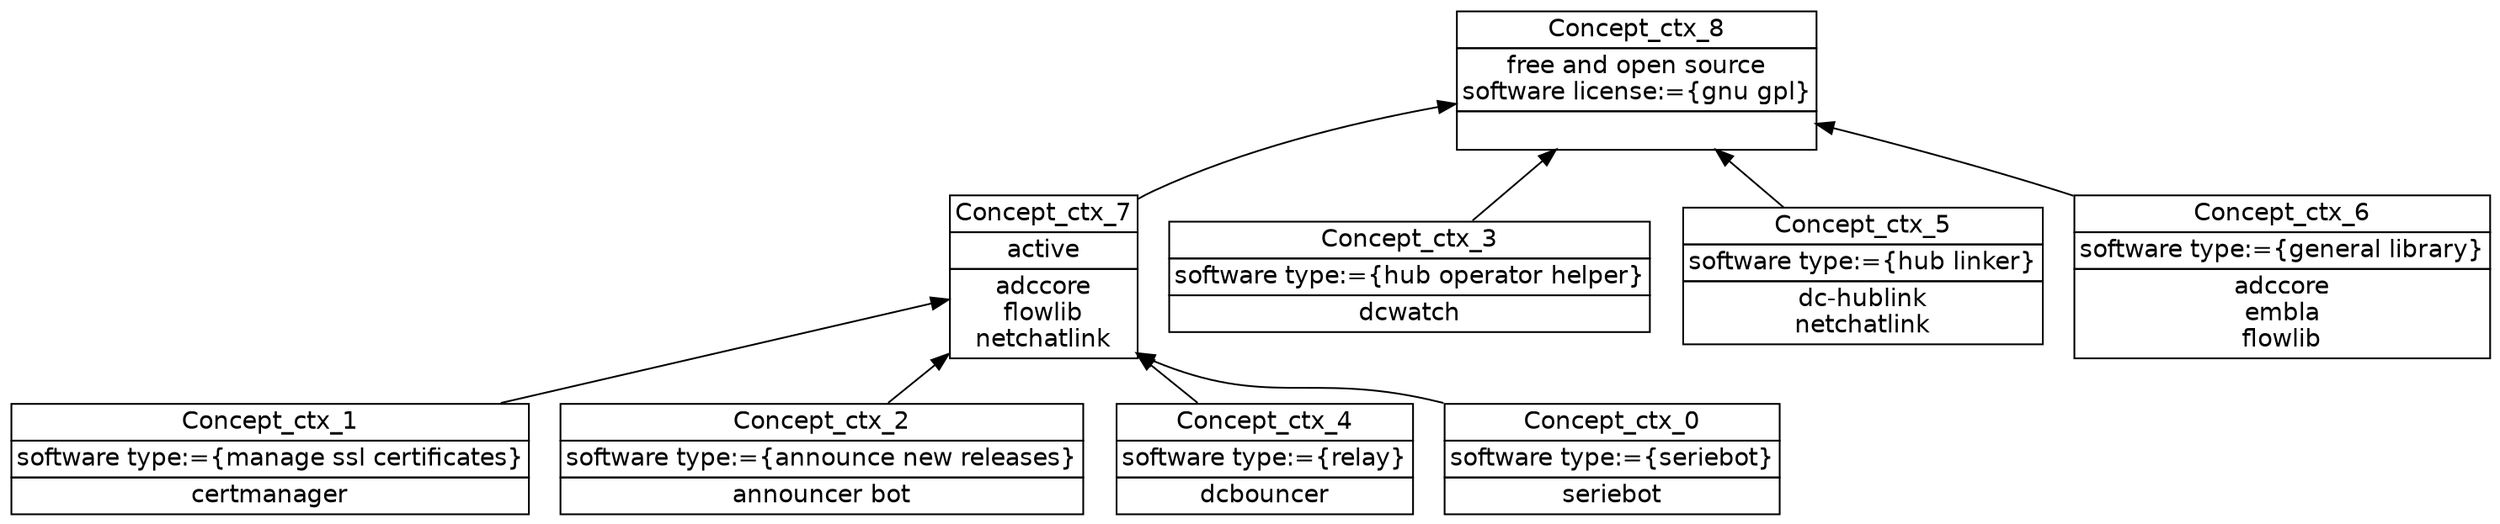 digraph G { 
	rankdir=BT;
	margin=0;
	node [margin="0.03,0.03",fontname="DejaVu Sans"];
	ranksep=0.3;
	nodesep=0.2;
//graph[label="name:ctx,concept number:9,object number:10,attribute number:10"
1 [shape=none,label=<<table border="0" cellborder="1" cellspacing="0" port="p"><tr><td>Concept_ctx_1</td></tr><tr><td>software type:={manage ssl certificates}<br/></td></tr><tr><td>certmanager<br/></td></tr></table>>];
2 [shape=none,label=<<table border="0" cellborder="1" cellspacing="0" port="p"><tr><td>Concept_ctx_2</td></tr><tr><td>software type:={announce new releases}<br/></td></tr><tr><td>announcer bot<br/></td></tr></table>>];
3 [shape=none,label=<<table border="0" cellborder="1" cellspacing="0" port="p"><tr><td>Concept_ctx_4</td></tr><tr><td>software type:={relay}<br/></td></tr><tr><td>dcbouncer<br/></td></tr></table>>];
4 [shape=none,label=<<table border="0" cellborder="1" cellspacing="0" port="p"><tr><td>Concept_ctx_0</td></tr><tr><td>software type:={seriebot}<br/></td></tr><tr><td>seriebot<br/></td></tr></table>>];
5 [shape=none,label=<<table border="0" cellborder="1" cellspacing="0" port="p"><tr><td>Concept_ctx_3</td></tr><tr><td>software type:={hub operator helper}<br/></td></tr><tr><td>dcwatch<br/></td></tr></table>>];
6 [shape=none,label=<<table border="0" cellborder="1" cellspacing="0" port="p"><tr><td>Concept_ctx_5</td></tr><tr><td>software type:={hub linker}<br/></td></tr><tr><td>dc-hublink<br/>netchatlink<br/></td></tr></table>>];
0 [shape=none,label=<<table border="0" cellborder="1" cellspacing="0" port="p"><tr><td>Concept_ctx_6</td></tr><tr><td>software type:={general library}<br/></td></tr><tr><td>adccore<br/>embla<br/>flowlib<br/></td></tr></table>>];
7 [shape=none,label=<<table border="0" cellborder="1" cellspacing="0" port="p"><tr><td>Concept_ctx_8</td></tr><tr><td>free and open source<br/>software license:={gnu gpl}<br/></td></tr><tr><td><br/></td></tr></table>>];
8 [shape=none,label=<<table border="0" cellborder="1" cellspacing="0" port="p"><tr><td>Concept_ctx_7</td></tr><tr><td>active<br/></td></tr><tr><td>adccore<br/>flowlib<br/>netchatlink<br/></td></tr></table>>];
	6:p -> 7:p
	5:p -> 7:p
	8:p -> 7:p
	0:p -> 7:p
	3:p -> 8:p
	1:p -> 8:p
	2:p -> 8:p
	4:p -> 8:p
}